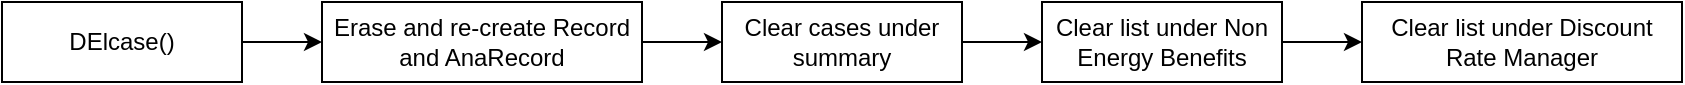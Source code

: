 <mxfile version="14.6.13" type="device"><diagram id="MPgxw71bJVoJGOQLN87O" name="Page-1"><mxGraphModel dx="1278" dy="607" grid="1" gridSize="10" guides="1" tooltips="1" connect="1" arrows="1" fold="1" page="1" pageScale="1" pageWidth="850" pageHeight="1100" math="0" shadow="0"><root><mxCell id="0"/><mxCell id="1" parent="0"/><mxCell id="J-LHz8jfAHOjBm1Lvy6R-3" style="edgeStyle=orthogonalEdgeStyle;rounded=0;orthogonalLoop=1;jettySize=auto;html=1;entryX=0;entryY=0.5;entryDx=0;entryDy=0;" edge="1" parent="1" source="J-LHz8jfAHOjBm1Lvy6R-1" target="J-LHz8jfAHOjBm1Lvy6R-2"><mxGeometry relative="1" as="geometry"/></mxCell><mxCell id="J-LHz8jfAHOjBm1Lvy6R-1" value="&lt;span&gt;DElcase()&lt;/span&gt;" style="rounded=0;whiteSpace=wrap;html=1;" vertex="1" parent="1"><mxGeometry x="40" y="200" width="120" height="40" as="geometry"/></mxCell><mxCell id="J-LHz8jfAHOjBm1Lvy6R-5" style="edgeStyle=orthogonalEdgeStyle;rounded=0;orthogonalLoop=1;jettySize=auto;html=1;entryX=0;entryY=0.5;entryDx=0;entryDy=0;" edge="1" parent="1" source="J-LHz8jfAHOjBm1Lvy6R-2" target="J-LHz8jfAHOjBm1Lvy6R-4"><mxGeometry relative="1" as="geometry"/></mxCell><mxCell id="J-LHz8jfAHOjBm1Lvy6R-2" value="Erase and re-create Record and AnaRecord" style="rounded=0;whiteSpace=wrap;html=1;" vertex="1" parent="1"><mxGeometry x="200" y="200" width="160" height="40" as="geometry"/></mxCell><mxCell id="J-LHz8jfAHOjBm1Lvy6R-7" style="edgeStyle=orthogonalEdgeStyle;rounded=0;orthogonalLoop=1;jettySize=auto;html=1;" edge="1" parent="1" source="J-LHz8jfAHOjBm1Lvy6R-4" target="J-LHz8jfAHOjBm1Lvy6R-6"><mxGeometry relative="1" as="geometry"/></mxCell><mxCell id="J-LHz8jfAHOjBm1Lvy6R-4" value="Clear cases under summary" style="rounded=0;whiteSpace=wrap;html=1;" vertex="1" parent="1"><mxGeometry x="400" y="200" width="120" height="40" as="geometry"/></mxCell><mxCell id="J-LHz8jfAHOjBm1Lvy6R-9" style="edgeStyle=orthogonalEdgeStyle;rounded=0;orthogonalLoop=1;jettySize=auto;html=1;entryX=0;entryY=0.5;entryDx=0;entryDy=0;" edge="1" parent="1" source="J-LHz8jfAHOjBm1Lvy6R-6" target="J-LHz8jfAHOjBm1Lvy6R-8"><mxGeometry relative="1" as="geometry"/></mxCell><mxCell id="J-LHz8jfAHOjBm1Lvy6R-6" value="Clear list under Non Energy Benefits" style="rounded=0;whiteSpace=wrap;html=1;" vertex="1" parent="1"><mxGeometry x="560" y="200" width="120" height="40" as="geometry"/></mxCell><mxCell id="J-LHz8jfAHOjBm1Lvy6R-8" value="Clear list under Discount Rate Manager" style="rounded=0;whiteSpace=wrap;html=1;" vertex="1" parent="1"><mxGeometry x="720" y="200" width="160" height="40" as="geometry"/></mxCell></root></mxGraphModel></diagram></mxfile>